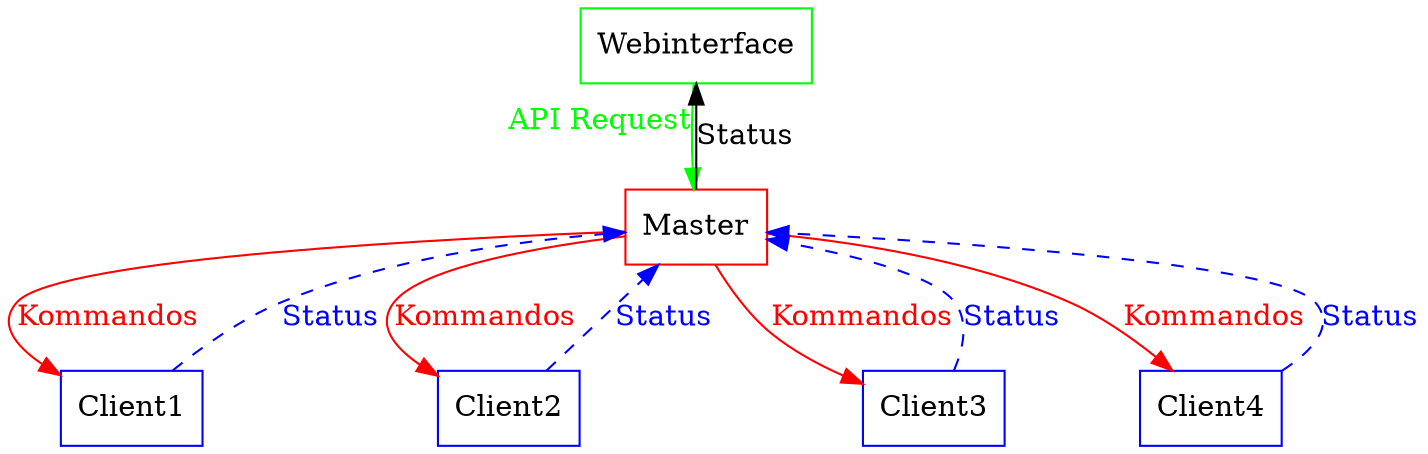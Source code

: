 digraph hierachy { 

	node [shape=box,color="green"]
   Webinterface
	node [shape=box,color="red"]
	Master
	node [shape=box,color="blue"]
	Client1
	Client2
	Client3
	Client4

   	Webinterface->Master[xlabel="API Request" color="green" fontcolor="green"]
   	Master->Webinterface[label="Status" color="black" fontcolor="black"]
   
   	Master->{Client1, Client2, Client3, Client4}[label="Kommandos" color="red" fontcolor="red"]

   	edge [splines=curved style=dashed fontcolor="blue" label="Status" color="blue"]
	Client1->Master
	Client2->Master
	Client3->Master
	Client4->Master
}
